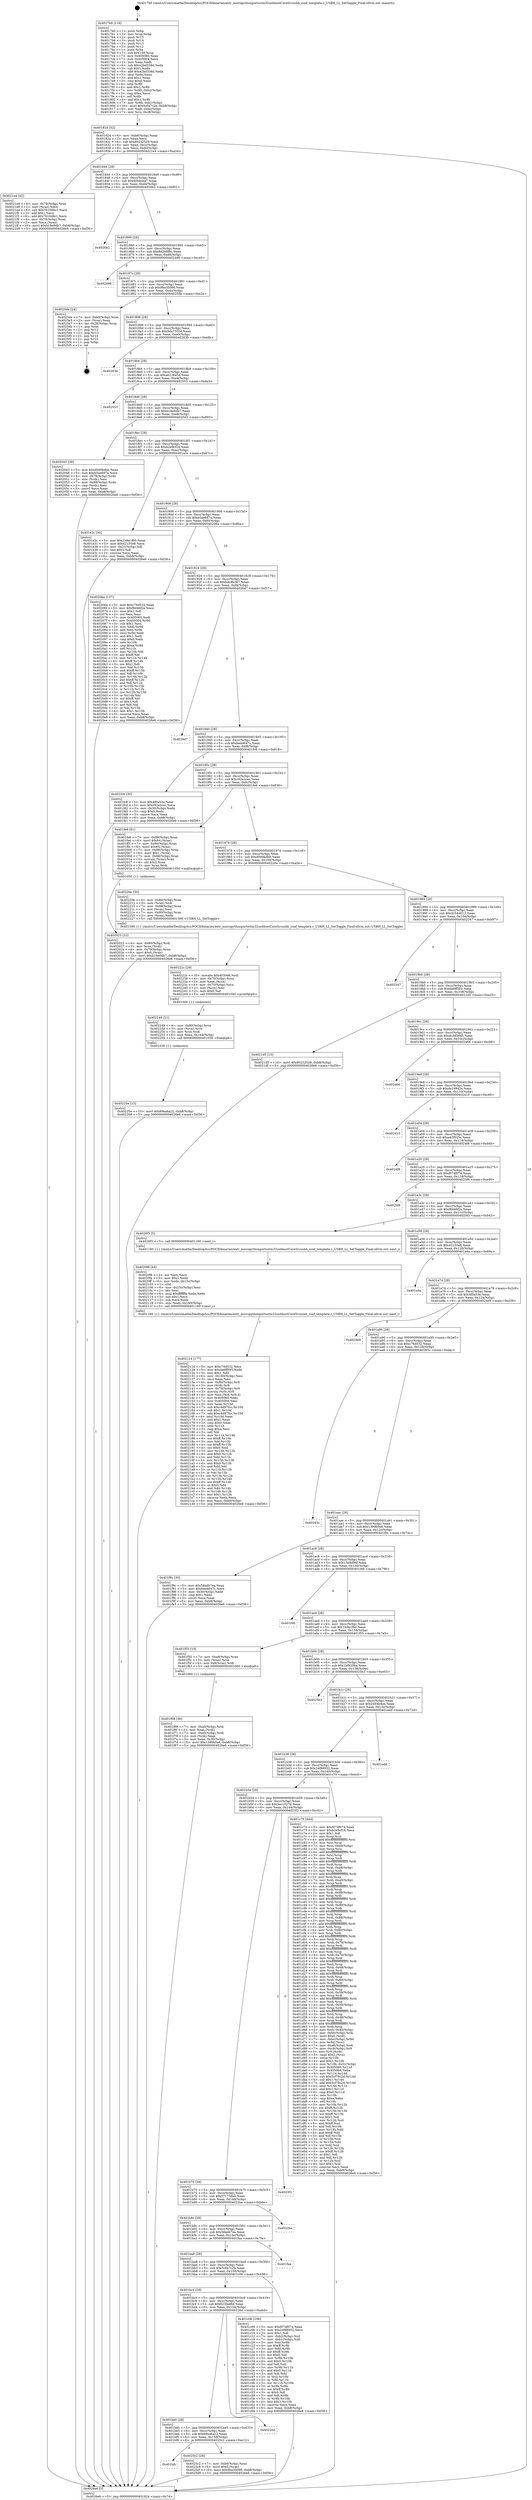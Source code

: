 digraph "0x4017b0" {
  label = "0x4017b0 (/mnt/c/Users/mathe/Desktop/tcc/POCII/binaries/extr_micropythonportsstm32usbhostCoreSrcusbh_conf_template.c_USBH_LL_SetToggle_Final-ollvm.out::main(0))"
  labelloc = "t"
  node[shape=record]

  Entry [label="",width=0.3,height=0.3,shape=circle,fillcolor=black,style=filled]
  "0x401824" [label="{
     0x401824 [32]\l
     | [instrs]\l
     &nbsp;&nbsp;0x401824 \<+6\>: mov -0xb8(%rbp),%eax\l
     &nbsp;&nbsp;0x40182a \<+2\>: mov %eax,%ecx\l
     &nbsp;&nbsp;0x40182c \<+6\>: sub $0x80232529,%ecx\l
     &nbsp;&nbsp;0x401832 \<+6\>: mov %eax,-0xcc(%rbp)\l
     &nbsp;&nbsp;0x401838 \<+6\>: mov %ecx,-0xd0(%rbp)\l
     &nbsp;&nbsp;0x40183e \<+6\>: je 00000000004021e4 \<main+0xa34\>\l
  }"]
  "0x4021e4" [label="{
     0x4021e4 [42]\l
     | [instrs]\l
     &nbsp;&nbsp;0x4021e4 \<+4\>: mov -0x78(%rbp),%rax\l
     &nbsp;&nbsp;0x4021e8 \<+2\>: mov (%rax),%ecx\l
     &nbsp;&nbsp;0x4021ea \<+6\>: sub $0x7610d6c1,%ecx\l
     &nbsp;&nbsp;0x4021f0 \<+3\>: add $0x1,%ecx\l
     &nbsp;&nbsp;0x4021f3 \<+6\>: add $0x7610d6c1,%ecx\l
     &nbsp;&nbsp;0x4021f9 \<+4\>: mov -0x78(%rbp),%rax\l
     &nbsp;&nbsp;0x4021fd \<+2\>: mov %ecx,(%rax)\l
     &nbsp;&nbsp;0x4021ff \<+10\>: movl $0xb16e0db7,-0xb8(%rbp)\l
     &nbsp;&nbsp;0x402209 \<+5\>: jmp 00000000004026e6 \<main+0xf36\>\l
  }"]
  "0x401844" [label="{
     0x401844 [28]\l
     | [instrs]\l
     &nbsp;&nbsp;0x401844 \<+5\>: jmp 0000000000401849 \<main+0x99\>\l
     &nbsp;&nbsp;0x401849 \<+6\>: mov -0xcc(%rbp),%eax\l
     &nbsp;&nbsp;0x40184f \<+5\>: sub $0x80b8cba7,%eax\l
     &nbsp;&nbsp;0x401854 \<+6\>: mov %eax,-0xd4(%rbp)\l
     &nbsp;&nbsp;0x40185a \<+6\>: je 00000000004026b2 \<main+0xf02\>\l
  }"]
  Exit [label="",width=0.3,height=0.3,shape=circle,fillcolor=black,style=filled,peripheries=2]
  "0x4026b2" [label="{
     0x4026b2\l
  }", style=dashed]
  "0x401860" [label="{
     0x401860 [28]\l
     | [instrs]\l
     &nbsp;&nbsp;0x401860 \<+5\>: jmp 0000000000401865 \<main+0xb5\>\l
     &nbsp;&nbsp;0x401865 \<+6\>: mov -0xcc(%rbp),%eax\l
     &nbsp;&nbsp;0x40186b \<+5\>: sub $0x8d3b9f8c,%eax\l
     &nbsp;&nbsp;0x401870 \<+6\>: mov %eax,-0xd8(%rbp)\l
     &nbsp;&nbsp;0x401876 \<+6\>: je 0000000000402490 \<main+0xce0\>\l
  }"]
  "0x401bfc" [label="{
     0x401bfc\l
  }", style=dashed]
  "0x402490" [label="{
     0x402490\l
  }", style=dashed]
  "0x40187c" [label="{
     0x40187c [28]\l
     | [instrs]\l
     &nbsp;&nbsp;0x40187c \<+5\>: jmp 0000000000401881 \<main+0xd1\>\l
     &nbsp;&nbsp;0x401881 \<+6\>: mov -0xcc(%rbp),%eax\l
     &nbsp;&nbsp;0x401887 \<+5\>: sub $0x9ba35096,%eax\l
     &nbsp;&nbsp;0x40188c \<+6\>: mov %eax,-0xdc(%rbp)\l
     &nbsp;&nbsp;0x401892 \<+6\>: je 00000000004025de \<main+0xe2e\>\l
  }"]
  "0x4025c2" [label="{
     0x4025c2 [28]\l
     | [instrs]\l
     &nbsp;&nbsp;0x4025c2 \<+7\>: mov -0xb0(%rbp),%rax\l
     &nbsp;&nbsp;0x4025c9 \<+6\>: movl $0x0,(%rax)\l
     &nbsp;&nbsp;0x4025cf \<+10\>: movl $0x9ba35096,-0xb8(%rbp)\l
     &nbsp;&nbsp;0x4025d9 \<+5\>: jmp 00000000004026e6 \<main+0xf36\>\l
  }"]
  "0x4025de" [label="{
     0x4025de [24]\l
     | [instrs]\l
     &nbsp;&nbsp;0x4025de \<+7\>: mov -0xb0(%rbp),%rax\l
     &nbsp;&nbsp;0x4025e5 \<+2\>: mov (%rax),%eax\l
     &nbsp;&nbsp;0x4025e7 \<+4\>: lea -0x28(%rbp),%rsp\l
     &nbsp;&nbsp;0x4025eb \<+1\>: pop %rbx\l
     &nbsp;&nbsp;0x4025ec \<+2\>: pop %r12\l
     &nbsp;&nbsp;0x4025ee \<+2\>: pop %r13\l
     &nbsp;&nbsp;0x4025f0 \<+2\>: pop %r14\l
     &nbsp;&nbsp;0x4025f2 \<+2\>: pop %r15\l
     &nbsp;&nbsp;0x4025f4 \<+1\>: pop %rbp\l
     &nbsp;&nbsp;0x4025f5 \<+1\>: ret\l
  }"]
  "0x401898" [label="{
     0x401898 [28]\l
     | [instrs]\l
     &nbsp;&nbsp;0x401898 \<+5\>: jmp 000000000040189d \<main+0xed\>\l
     &nbsp;&nbsp;0x40189d \<+6\>: mov -0xcc(%rbp),%eax\l
     &nbsp;&nbsp;0x4018a3 \<+5\>: sub $0x9da73554,%eax\l
     &nbsp;&nbsp;0x4018a8 \<+6\>: mov %eax,-0xe0(%rbp)\l
     &nbsp;&nbsp;0x4018ae \<+6\>: je 000000000040263b \<main+0xe8b\>\l
  }"]
  "0x401be0" [label="{
     0x401be0 [28]\l
     | [instrs]\l
     &nbsp;&nbsp;0x401be0 \<+5\>: jmp 0000000000401be5 \<main+0x435\>\l
     &nbsp;&nbsp;0x401be5 \<+6\>: mov -0xcc(%rbp),%eax\l
     &nbsp;&nbsp;0x401beb \<+5\>: sub $0x69ea6a22,%eax\l
     &nbsp;&nbsp;0x401bf0 \<+6\>: mov %eax,-0x158(%rbp)\l
     &nbsp;&nbsp;0x401bf6 \<+6\>: je 00000000004025c2 \<main+0xe12\>\l
  }"]
  "0x40263b" [label="{
     0x40263b\l
  }", style=dashed]
  "0x4018b4" [label="{
     0x4018b4 [28]\l
     | [instrs]\l
     &nbsp;&nbsp;0x4018b4 \<+5\>: jmp 00000000004018b9 \<main+0x109\>\l
     &nbsp;&nbsp;0x4018b9 \<+6\>: mov -0xcc(%rbp),%eax\l
     &nbsp;&nbsp;0x4018bf \<+5\>: sub $0xa6126e54,%eax\l
     &nbsp;&nbsp;0x4018c4 \<+6\>: mov %eax,-0xe4(%rbp)\l
     &nbsp;&nbsp;0x4018ca \<+6\>: je 0000000000402553 \<main+0xda3\>\l
  }"]
  "0x40226d" [label="{
     0x40226d\l
  }", style=dashed]
  "0x402553" [label="{
     0x402553\l
  }", style=dashed]
  "0x4018d0" [label="{
     0x4018d0 [28]\l
     | [instrs]\l
     &nbsp;&nbsp;0x4018d0 \<+5\>: jmp 00000000004018d5 \<main+0x125\>\l
     &nbsp;&nbsp;0x4018d5 \<+6\>: mov -0xcc(%rbp),%eax\l
     &nbsp;&nbsp;0x4018db \<+5\>: sub $0xb16e0db7,%eax\l
     &nbsp;&nbsp;0x4018e0 \<+6\>: mov %eax,-0xe8(%rbp)\l
     &nbsp;&nbsp;0x4018e6 \<+6\>: je 0000000000402043 \<main+0x893\>\l
  }"]
  "0x40225e" [label="{
     0x40225e [15]\l
     | [instrs]\l
     &nbsp;&nbsp;0x40225e \<+10\>: movl $0x69ea6a22,-0xb8(%rbp)\l
     &nbsp;&nbsp;0x402268 \<+5\>: jmp 00000000004026e6 \<main+0xf36\>\l
  }"]
  "0x402043" [label="{
     0x402043 [39]\l
     | [instrs]\l
     &nbsp;&nbsp;0x402043 \<+5\>: mov $0xd0d0bdbb,%eax\l
     &nbsp;&nbsp;0x402048 \<+5\>: mov $0xb5ae697a,%ecx\l
     &nbsp;&nbsp;0x40204d \<+4\>: mov -0x78(%rbp),%rdx\l
     &nbsp;&nbsp;0x402051 \<+2\>: mov (%rdx),%esi\l
     &nbsp;&nbsp;0x402053 \<+7\>: mov -0x88(%rbp),%rdx\l
     &nbsp;&nbsp;0x40205a \<+2\>: cmp (%rdx),%esi\l
     &nbsp;&nbsp;0x40205c \<+3\>: cmovl %ecx,%eax\l
     &nbsp;&nbsp;0x40205f \<+6\>: mov %eax,-0xb8(%rbp)\l
     &nbsp;&nbsp;0x402065 \<+5\>: jmp 00000000004026e6 \<main+0xf36\>\l
  }"]
  "0x4018ec" [label="{
     0x4018ec [28]\l
     | [instrs]\l
     &nbsp;&nbsp;0x4018ec \<+5\>: jmp 00000000004018f1 \<main+0x141\>\l
     &nbsp;&nbsp;0x4018f1 \<+6\>: mov -0xcc(%rbp),%eax\l
     &nbsp;&nbsp;0x4018f7 \<+5\>: sub $0xb2e9cf18,%eax\l
     &nbsp;&nbsp;0x4018fc \<+6\>: mov %eax,-0xec(%rbp)\l
     &nbsp;&nbsp;0x401902 \<+6\>: je 0000000000401e2c \<main+0x67c\>\l
  }"]
  "0x402249" [label="{
     0x402249 [21]\l
     | [instrs]\l
     &nbsp;&nbsp;0x402249 \<+4\>: mov -0x80(%rbp),%rcx\l
     &nbsp;&nbsp;0x40224d \<+3\>: mov (%rcx),%rcx\l
     &nbsp;&nbsp;0x402250 \<+3\>: mov %rcx,%rdi\l
     &nbsp;&nbsp;0x402253 \<+6\>: mov %eax,-0x164(%rbp)\l
     &nbsp;&nbsp;0x402259 \<+5\>: call 0000000000401030 \<free@plt\>\l
     | [calls]\l
     &nbsp;&nbsp;0x401030 \{1\} (unknown)\l
  }"]
  "0x401e2c" [label="{
     0x401e2c [30]\l
     | [instrs]\l
     &nbsp;&nbsp;0x401e2c \<+5\>: mov $0x1b9a1f60,%eax\l
     &nbsp;&nbsp;0x401e31 \<+5\>: mov $0x42155e8,%ecx\l
     &nbsp;&nbsp;0x401e36 \<+3\>: mov -0x31(%rbp),%dl\l
     &nbsp;&nbsp;0x401e39 \<+3\>: test $0x1,%dl\l
     &nbsp;&nbsp;0x401e3c \<+3\>: cmovne %ecx,%eax\l
     &nbsp;&nbsp;0x401e3f \<+6\>: mov %eax,-0xb8(%rbp)\l
     &nbsp;&nbsp;0x401e45 \<+5\>: jmp 00000000004026e6 \<main+0xf36\>\l
  }"]
  "0x401908" [label="{
     0x401908 [28]\l
     | [instrs]\l
     &nbsp;&nbsp;0x401908 \<+5\>: jmp 000000000040190d \<main+0x15d\>\l
     &nbsp;&nbsp;0x40190d \<+6\>: mov -0xcc(%rbp),%eax\l
     &nbsp;&nbsp;0x401913 \<+5\>: sub $0xb5ae697a,%eax\l
     &nbsp;&nbsp;0x401918 \<+6\>: mov %eax,-0xf0(%rbp)\l
     &nbsp;&nbsp;0x40191e \<+6\>: je 000000000040206a \<main+0x8ba\>\l
  }"]
  "0x40222c" [label="{
     0x40222c [29]\l
     | [instrs]\l
     &nbsp;&nbsp;0x40222c \<+10\>: movabs $0x4030d6,%rdi\l
     &nbsp;&nbsp;0x402236 \<+4\>: mov -0x70(%rbp),%rcx\l
     &nbsp;&nbsp;0x40223a \<+2\>: mov %eax,(%rcx)\l
     &nbsp;&nbsp;0x40223c \<+4\>: mov -0x70(%rbp),%rcx\l
     &nbsp;&nbsp;0x402240 \<+2\>: mov (%rcx),%esi\l
     &nbsp;&nbsp;0x402242 \<+2\>: mov $0x0,%al\l
     &nbsp;&nbsp;0x402244 \<+5\>: call 0000000000401040 \<printf@plt\>\l
     | [calls]\l
     &nbsp;&nbsp;0x401040 \{1\} (unknown)\l
  }"]
  "0x40206a" [label="{
     0x40206a [137]\l
     | [instrs]\l
     &nbsp;&nbsp;0x40206a \<+5\>: mov $0xc76d532,%eax\l
     &nbsp;&nbsp;0x40206f \<+5\>: mov $0xf8d46f2a,%ecx\l
     &nbsp;&nbsp;0x402074 \<+2\>: mov $0x1,%dl\l
     &nbsp;&nbsp;0x402076 \<+2\>: xor %esi,%esi\l
     &nbsp;&nbsp;0x402078 \<+7\>: mov 0x405060,%edi\l
     &nbsp;&nbsp;0x40207f \<+8\>: mov 0x405064,%r8d\l
     &nbsp;&nbsp;0x402087 \<+3\>: sub $0x1,%esi\l
     &nbsp;&nbsp;0x40208a \<+3\>: mov %edi,%r9d\l
     &nbsp;&nbsp;0x40208d \<+3\>: add %esi,%r9d\l
     &nbsp;&nbsp;0x402090 \<+4\>: imul %r9d,%edi\l
     &nbsp;&nbsp;0x402094 \<+3\>: and $0x1,%edi\l
     &nbsp;&nbsp;0x402097 \<+3\>: cmp $0x0,%edi\l
     &nbsp;&nbsp;0x40209a \<+4\>: sete %r10b\l
     &nbsp;&nbsp;0x40209e \<+4\>: cmp $0xa,%r8d\l
     &nbsp;&nbsp;0x4020a2 \<+4\>: setl %r11b\l
     &nbsp;&nbsp;0x4020a6 \<+3\>: mov %r10b,%bl\l
     &nbsp;&nbsp;0x4020a9 \<+3\>: xor $0xff,%bl\l
     &nbsp;&nbsp;0x4020ac \<+3\>: mov %r11b,%r14b\l
     &nbsp;&nbsp;0x4020af \<+4\>: xor $0xff,%r14b\l
     &nbsp;&nbsp;0x4020b3 \<+3\>: xor $0x1,%dl\l
     &nbsp;&nbsp;0x4020b6 \<+3\>: mov %bl,%r15b\l
     &nbsp;&nbsp;0x4020b9 \<+4\>: and $0xff,%r15b\l
     &nbsp;&nbsp;0x4020bd \<+3\>: and %dl,%r10b\l
     &nbsp;&nbsp;0x4020c0 \<+3\>: mov %r14b,%r12b\l
     &nbsp;&nbsp;0x4020c3 \<+4\>: and $0xff,%r12b\l
     &nbsp;&nbsp;0x4020c7 \<+3\>: and %dl,%r11b\l
     &nbsp;&nbsp;0x4020ca \<+3\>: or %r10b,%r15b\l
     &nbsp;&nbsp;0x4020cd \<+3\>: or %r11b,%r12b\l
     &nbsp;&nbsp;0x4020d0 \<+3\>: xor %r12b,%r15b\l
     &nbsp;&nbsp;0x4020d3 \<+3\>: or %r14b,%bl\l
     &nbsp;&nbsp;0x4020d6 \<+3\>: xor $0xff,%bl\l
     &nbsp;&nbsp;0x4020d9 \<+3\>: or $0x1,%dl\l
     &nbsp;&nbsp;0x4020dc \<+2\>: and %dl,%bl\l
     &nbsp;&nbsp;0x4020de \<+3\>: or %bl,%r15b\l
     &nbsp;&nbsp;0x4020e1 \<+4\>: test $0x1,%r15b\l
     &nbsp;&nbsp;0x4020e5 \<+3\>: cmovne %ecx,%eax\l
     &nbsp;&nbsp;0x4020e8 \<+6\>: mov %eax,-0xb8(%rbp)\l
     &nbsp;&nbsp;0x4020ee \<+5\>: jmp 00000000004026e6 \<main+0xf36\>\l
  }"]
  "0x401924" [label="{
     0x401924 [28]\l
     | [instrs]\l
     &nbsp;&nbsp;0x401924 \<+5\>: jmp 0000000000401929 \<main+0x179\>\l
     &nbsp;&nbsp;0x401929 \<+6\>: mov -0xcc(%rbp),%eax\l
     &nbsp;&nbsp;0x40192f \<+5\>: sub $0xb9c8b367,%eax\l
     &nbsp;&nbsp;0x401934 \<+6\>: mov %eax,-0xf4(%rbp)\l
     &nbsp;&nbsp;0x40193a \<+6\>: je 00000000004026d7 \<main+0xf27\>\l
  }"]
  "0x402124" [label="{
     0x402124 [177]\l
     | [instrs]\l
     &nbsp;&nbsp;0x402124 \<+5\>: mov $0xc76d532,%ecx\l
     &nbsp;&nbsp;0x402129 \<+5\>: mov $0xda6ff593,%edx\l
     &nbsp;&nbsp;0x40212e \<+3\>: mov $0x1,%dil\l
     &nbsp;&nbsp;0x402131 \<+6\>: mov -0x160(%rbp),%esi\l
     &nbsp;&nbsp;0x402137 \<+3\>: imul %eax,%esi\l
     &nbsp;&nbsp;0x40213a \<+4\>: mov -0x80(%rbp),%r8\l
     &nbsp;&nbsp;0x40213e \<+3\>: mov (%r8),%r8\l
     &nbsp;&nbsp;0x402141 \<+4\>: mov -0x78(%rbp),%r9\l
     &nbsp;&nbsp;0x402145 \<+3\>: movslq (%r9),%r9\l
     &nbsp;&nbsp;0x402148 \<+4\>: mov %esi,(%r8,%r9,4)\l
     &nbsp;&nbsp;0x40214c \<+7\>: mov 0x405060,%eax\l
     &nbsp;&nbsp;0x402153 \<+7\>: mov 0x405064,%esi\l
     &nbsp;&nbsp;0x40215a \<+3\>: mov %eax,%r10d\l
     &nbsp;&nbsp;0x40215d \<+7\>: sub $0xc4d97fcc,%r10d\l
     &nbsp;&nbsp;0x402164 \<+4\>: sub $0x1,%r10d\l
     &nbsp;&nbsp;0x402168 \<+7\>: add $0xc4d97fcc,%r10d\l
     &nbsp;&nbsp;0x40216f \<+4\>: imul %r10d,%eax\l
     &nbsp;&nbsp;0x402173 \<+3\>: and $0x1,%eax\l
     &nbsp;&nbsp;0x402176 \<+3\>: cmp $0x0,%eax\l
     &nbsp;&nbsp;0x402179 \<+4\>: sete %r11b\l
     &nbsp;&nbsp;0x40217d \<+3\>: cmp $0xa,%esi\l
     &nbsp;&nbsp;0x402180 \<+3\>: setl %bl\l
     &nbsp;&nbsp;0x402183 \<+3\>: mov %r11b,%r14b\l
     &nbsp;&nbsp;0x402186 \<+4\>: xor $0xff,%r14b\l
     &nbsp;&nbsp;0x40218a \<+3\>: mov %bl,%r15b\l
     &nbsp;&nbsp;0x40218d \<+4\>: xor $0xff,%r15b\l
     &nbsp;&nbsp;0x402191 \<+4\>: xor $0x0,%dil\l
     &nbsp;&nbsp;0x402195 \<+3\>: mov %r14b,%r12b\l
     &nbsp;&nbsp;0x402198 \<+4\>: and $0x0,%r12b\l
     &nbsp;&nbsp;0x40219c \<+3\>: and %dil,%r11b\l
     &nbsp;&nbsp;0x40219f \<+3\>: mov %r15b,%r13b\l
     &nbsp;&nbsp;0x4021a2 \<+4\>: and $0x0,%r13b\l
     &nbsp;&nbsp;0x4021a6 \<+3\>: and %dil,%bl\l
     &nbsp;&nbsp;0x4021a9 \<+3\>: or %r11b,%r12b\l
     &nbsp;&nbsp;0x4021ac \<+3\>: or %bl,%r13b\l
     &nbsp;&nbsp;0x4021af \<+3\>: xor %r13b,%r12b\l
     &nbsp;&nbsp;0x4021b2 \<+3\>: or %r15b,%r14b\l
     &nbsp;&nbsp;0x4021b5 \<+4\>: xor $0xff,%r14b\l
     &nbsp;&nbsp;0x4021b9 \<+4\>: or $0x0,%dil\l
     &nbsp;&nbsp;0x4021bd \<+3\>: and %dil,%r14b\l
     &nbsp;&nbsp;0x4021c0 \<+3\>: or %r14b,%r12b\l
     &nbsp;&nbsp;0x4021c3 \<+4\>: test $0x1,%r12b\l
     &nbsp;&nbsp;0x4021c7 \<+3\>: cmovne %edx,%ecx\l
     &nbsp;&nbsp;0x4021ca \<+6\>: mov %ecx,-0xb8(%rbp)\l
     &nbsp;&nbsp;0x4021d0 \<+5\>: jmp 00000000004026e6 \<main+0xf36\>\l
  }"]
  "0x4026d7" [label="{
     0x4026d7\l
  }", style=dashed]
  "0x401940" [label="{
     0x401940 [28]\l
     | [instrs]\l
     &nbsp;&nbsp;0x401940 \<+5\>: jmp 0000000000401945 \<main+0x195\>\l
     &nbsp;&nbsp;0x401945 \<+6\>: mov -0xcc(%rbp),%eax\l
     &nbsp;&nbsp;0x40194b \<+5\>: sub $0xbed4647c,%eax\l
     &nbsp;&nbsp;0x401950 \<+6\>: mov %eax,-0xf8(%rbp)\l
     &nbsp;&nbsp;0x401956 \<+6\>: je 0000000000401fc8 \<main+0x818\>\l
  }"]
  "0x4020f8" [label="{
     0x4020f8 [44]\l
     | [instrs]\l
     &nbsp;&nbsp;0x4020f8 \<+2\>: xor %ecx,%ecx\l
     &nbsp;&nbsp;0x4020fa \<+5\>: mov $0x2,%edx\l
     &nbsp;&nbsp;0x4020ff \<+6\>: mov %edx,-0x15c(%rbp)\l
     &nbsp;&nbsp;0x402105 \<+1\>: cltd\l
     &nbsp;&nbsp;0x402106 \<+6\>: mov -0x15c(%rbp),%esi\l
     &nbsp;&nbsp;0x40210c \<+2\>: idiv %esi\l
     &nbsp;&nbsp;0x40210e \<+6\>: imul $0xfffffffe,%edx,%edx\l
     &nbsp;&nbsp;0x402114 \<+3\>: sub $0x1,%ecx\l
     &nbsp;&nbsp;0x402117 \<+2\>: sub %ecx,%edx\l
     &nbsp;&nbsp;0x402119 \<+6\>: mov %edx,-0x160(%rbp)\l
     &nbsp;&nbsp;0x40211f \<+5\>: call 0000000000401160 \<next_i\>\l
     | [calls]\l
     &nbsp;&nbsp;0x401160 \{1\} (/mnt/c/Users/mathe/Desktop/tcc/POCII/binaries/extr_micropythonportsstm32usbhostCoreSrcusbh_conf_template.c_USBH_LL_SetToggle_Final-ollvm.out::next_i)\l
  }"]
  "0x401fc8" [label="{
     0x401fc8 [30]\l
     | [instrs]\l
     &nbsp;&nbsp;0x401fc8 \<+5\>: mov $0x4f0a53e,%eax\l
     &nbsp;&nbsp;0x401fcd \<+5\>: mov $0xc92a2cac,%ecx\l
     &nbsp;&nbsp;0x401fd2 \<+3\>: mov -0x30(%rbp),%edx\l
     &nbsp;&nbsp;0x401fd5 \<+3\>: cmp $0x0,%edx\l
     &nbsp;&nbsp;0x401fd8 \<+3\>: cmove %ecx,%eax\l
     &nbsp;&nbsp;0x401fdb \<+6\>: mov %eax,-0xb8(%rbp)\l
     &nbsp;&nbsp;0x401fe1 \<+5\>: jmp 00000000004026e6 \<main+0xf36\>\l
  }"]
  "0x40195c" [label="{
     0x40195c [28]\l
     | [instrs]\l
     &nbsp;&nbsp;0x40195c \<+5\>: jmp 0000000000401961 \<main+0x1b1\>\l
     &nbsp;&nbsp;0x401961 \<+6\>: mov -0xcc(%rbp),%eax\l
     &nbsp;&nbsp;0x401967 \<+5\>: sub $0xc92a2cac,%eax\l
     &nbsp;&nbsp;0x40196c \<+6\>: mov %eax,-0xfc(%rbp)\l
     &nbsp;&nbsp;0x401972 \<+6\>: je 0000000000401fe6 \<main+0x836\>\l
  }"]
  "0x402023" [label="{
     0x402023 [32]\l
     | [instrs]\l
     &nbsp;&nbsp;0x402023 \<+4\>: mov -0x80(%rbp),%rdi\l
     &nbsp;&nbsp;0x402027 \<+3\>: mov %rax,(%rdi)\l
     &nbsp;&nbsp;0x40202a \<+4\>: mov -0x78(%rbp),%rax\l
     &nbsp;&nbsp;0x40202e \<+6\>: movl $0x0,(%rax)\l
     &nbsp;&nbsp;0x402034 \<+10\>: movl $0xb16e0db7,-0xb8(%rbp)\l
     &nbsp;&nbsp;0x40203e \<+5\>: jmp 00000000004026e6 \<main+0xf36\>\l
  }"]
  "0x401fe6" [label="{
     0x401fe6 [61]\l
     | [instrs]\l
     &nbsp;&nbsp;0x401fe6 \<+7\>: mov -0x98(%rbp),%rax\l
     &nbsp;&nbsp;0x401fed \<+6\>: movl $0x64,(%rax)\l
     &nbsp;&nbsp;0x401ff3 \<+7\>: mov -0x90(%rbp),%rax\l
     &nbsp;&nbsp;0x401ffa \<+6\>: movl $0x64,(%rax)\l
     &nbsp;&nbsp;0x402000 \<+7\>: mov -0x88(%rbp),%rax\l
     &nbsp;&nbsp;0x402007 \<+6\>: movl $0x1,(%rax)\l
     &nbsp;&nbsp;0x40200d \<+7\>: mov -0x88(%rbp),%rax\l
     &nbsp;&nbsp;0x402014 \<+3\>: movslq (%rax),%rax\l
     &nbsp;&nbsp;0x402017 \<+4\>: shl $0x2,%rax\l
     &nbsp;&nbsp;0x40201b \<+3\>: mov %rax,%rdi\l
     &nbsp;&nbsp;0x40201e \<+5\>: call 0000000000401050 \<malloc@plt\>\l
     | [calls]\l
     &nbsp;&nbsp;0x401050 \{1\} (unknown)\l
  }"]
  "0x401978" [label="{
     0x401978 [28]\l
     | [instrs]\l
     &nbsp;&nbsp;0x401978 \<+5\>: jmp 000000000040197d \<main+0x1cd\>\l
     &nbsp;&nbsp;0x40197d \<+6\>: mov -0xcc(%rbp),%eax\l
     &nbsp;&nbsp;0x401983 \<+5\>: sub $0xd0d0bdbb,%eax\l
     &nbsp;&nbsp;0x401988 \<+6\>: mov %eax,-0x100(%rbp)\l
     &nbsp;&nbsp;0x40198e \<+6\>: je 000000000040220e \<main+0xa5e\>\l
  }"]
  "0x401f68" [label="{
     0x401f68 [36]\l
     | [instrs]\l
     &nbsp;&nbsp;0x401f68 \<+7\>: mov -0xa0(%rbp),%rdi\l
     &nbsp;&nbsp;0x401f6f \<+2\>: mov %eax,(%rdi)\l
     &nbsp;&nbsp;0x401f71 \<+7\>: mov -0xa0(%rbp),%rdi\l
     &nbsp;&nbsp;0x401f78 \<+2\>: mov (%rdi),%eax\l
     &nbsp;&nbsp;0x401f7a \<+3\>: mov %eax,-0x30(%rbp)\l
     &nbsp;&nbsp;0x401f7d \<+10\>: movl $0x1399b5e6,-0xb8(%rbp)\l
     &nbsp;&nbsp;0x401f87 \<+5\>: jmp 00000000004026e6 \<main+0xf36\>\l
  }"]
  "0x40220e" [label="{
     0x40220e [30]\l
     | [instrs]\l
     &nbsp;&nbsp;0x40220e \<+4\>: mov -0x80(%rbp),%rax\l
     &nbsp;&nbsp;0x402212 \<+3\>: mov (%rax),%rdi\l
     &nbsp;&nbsp;0x402215 \<+7\>: mov -0x98(%rbp),%rax\l
     &nbsp;&nbsp;0x40221c \<+2\>: mov (%rax),%esi\l
     &nbsp;&nbsp;0x40221e \<+7\>: mov -0x90(%rbp),%rax\l
     &nbsp;&nbsp;0x402225 \<+2\>: mov (%rax),%edx\l
     &nbsp;&nbsp;0x402227 \<+5\>: call 0000000000401590 \<USBH_LL_SetToggle\>\l
     | [calls]\l
     &nbsp;&nbsp;0x401590 \{1\} (/mnt/c/Users/mathe/Desktop/tcc/POCII/binaries/extr_micropythonportsstm32usbhostCoreSrcusbh_conf_template.c_USBH_LL_SetToggle_Final-ollvm.out::USBH_LL_SetToggle)\l
  }"]
  "0x401994" [label="{
     0x401994 [28]\l
     | [instrs]\l
     &nbsp;&nbsp;0x401994 \<+5\>: jmp 0000000000401999 \<main+0x1e9\>\l
     &nbsp;&nbsp;0x401999 \<+6\>: mov -0xcc(%rbp),%eax\l
     &nbsp;&nbsp;0x40199f \<+5\>: sub $0xd2544013,%eax\l
     &nbsp;&nbsp;0x4019a4 \<+6\>: mov %eax,-0x104(%rbp)\l
     &nbsp;&nbsp;0x4019aa \<+6\>: je 0000000000402347 \<main+0xb97\>\l
  }"]
  "0x4017b0" [label="{
     0x4017b0 [116]\l
     | [instrs]\l
     &nbsp;&nbsp;0x4017b0 \<+1\>: push %rbp\l
     &nbsp;&nbsp;0x4017b1 \<+3\>: mov %rsp,%rbp\l
     &nbsp;&nbsp;0x4017b4 \<+2\>: push %r15\l
     &nbsp;&nbsp;0x4017b6 \<+2\>: push %r14\l
     &nbsp;&nbsp;0x4017b8 \<+2\>: push %r13\l
     &nbsp;&nbsp;0x4017ba \<+2\>: push %r12\l
     &nbsp;&nbsp;0x4017bc \<+1\>: push %rbx\l
     &nbsp;&nbsp;0x4017bd \<+7\>: sub $0x158,%rsp\l
     &nbsp;&nbsp;0x4017c4 \<+7\>: mov 0x405060,%eax\l
     &nbsp;&nbsp;0x4017cb \<+7\>: mov 0x405064,%ecx\l
     &nbsp;&nbsp;0x4017d2 \<+2\>: mov %eax,%edx\l
     &nbsp;&nbsp;0x4017d4 \<+6\>: sub $0xe2bd338d,%edx\l
     &nbsp;&nbsp;0x4017da \<+3\>: sub $0x1,%edx\l
     &nbsp;&nbsp;0x4017dd \<+6\>: add $0xe2bd338d,%edx\l
     &nbsp;&nbsp;0x4017e3 \<+3\>: imul %edx,%eax\l
     &nbsp;&nbsp;0x4017e6 \<+3\>: and $0x1,%eax\l
     &nbsp;&nbsp;0x4017e9 \<+3\>: cmp $0x0,%eax\l
     &nbsp;&nbsp;0x4017ec \<+4\>: sete %r8b\l
     &nbsp;&nbsp;0x4017f0 \<+4\>: and $0x1,%r8b\l
     &nbsp;&nbsp;0x4017f4 \<+7\>: mov %r8b,-0xb2(%rbp)\l
     &nbsp;&nbsp;0x4017fb \<+3\>: cmp $0xa,%ecx\l
     &nbsp;&nbsp;0x4017fe \<+4\>: setl %r8b\l
     &nbsp;&nbsp;0x401802 \<+4\>: and $0x1,%r8b\l
     &nbsp;&nbsp;0x401806 \<+7\>: mov %r8b,-0xb1(%rbp)\l
     &nbsp;&nbsp;0x40180d \<+10\>: movl $0x5c0a7c2b,-0xb8(%rbp)\l
     &nbsp;&nbsp;0x401817 \<+6\>: mov %edi,-0xbc(%rbp)\l
     &nbsp;&nbsp;0x40181d \<+7\>: mov %rsi,-0xc8(%rbp)\l
  }"]
  "0x402347" [label="{
     0x402347\l
  }", style=dashed]
  "0x4019b0" [label="{
     0x4019b0 [28]\l
     | [instrs]\l
     &nbsp;&nbsp;0x4019b0 \<+5\>: jmp 00000000004019b5 \<main+0x205\>\l
     &nbsp;&nbsp;0x4019b5 \<+6\>: mov -0xcc(%rbp),%eax\l
     &nbsp;&nbsp;0x4019bb \<+5\>: sub $0xda6ff593,%eax\l
     &nbsp;&nbsp;0x4019c0 \<+6\>: mov %eax,-0x108(%rbp)\l
     &nbsp;&nbsp;0x4019c6 \<+6\>: je 00000000004021d5 \<main+0xa25\>\l
  }"]
  "0x4026e6" [label="{
     0x4026e6 [5]\l
     | [instrs]\l
     &nbsp;&nbsp;0x4026e6 \<+5\>: jmp 0000000000401824 \<main+0x74\>\l
  }"]
  "0x4021d5" [label="{
     0x4021d5 [15]\l
     | [instrs]\l
     &nbsp;&nbsp;0x4021d5 \<+10\>: movl $0x80232529,-0xb8(%rbp)\l
     &nbsp;&nbsp;0x4021df \<+5\>: jmp 00000000004026e6 \<main+0xf36\>\l
  }"]
  "0x4019cc" [label="{
     0x4019cc [28]\l
     | [instrs]\l
     &nbsp;&nbsp;0x4019cc \<+5\>: jmp 00000000004019d1 \<main+0x221\>\l
     &nbsp;&nbsp;0x4019d1 \<+6\>: mov -0xcc(%rbp),%eax\l
     &nbsp;&nbsp;0x4019d7 \<+5\>: sub $0xdc3856d5,%eax\l
     &nbsp;&nbsp;0x4019dc \<+6\>: mov %eax,-0x10c(%rbp)\l
     &nbsp;&nbsp;0x4019e2 \<+6\>: je 0000000000402466 \<main+0xcb6\>\l
  }"]
  "0x401bc4" [label="{
     0x401bc4 [28]\l
     | [instrs]\l
     &nbsp;&nbsp;0x401bc4 \<+5\>: jmp 0000000000401bc9 \<main+0x419\>\l
     &nbsp;&nbsp;0x401bc9 \<+6\>: mov -0xcc(%rbp),%eax\l
     &nbsp;&nbsp;0x401bcf \<+5\>: sub $0x623fad6d,%eax\l
     &nbsp;&nbsp;0x401bd4 \<+6\>: mov %eax,-0x154(%rbp)\l
     &nbsp;&nbsp;0x401bda \<+6\>: je 000000000040226d \<main+0xabd\>\l
  }"]
  "0x402466" [label="{
     0x402466\l
  }", style=dashed]
  "0x4019e8" [label="{
     0x4019e8 [28]\l
     | [instrs]\l
     &nbsp;&nbsp;0x4019e8 \<+5\>: jmp 00000000004019ed \<main+0x23d\>\l
     &nbsp;&nbsp;0x4019ed \<+6\>: mov -0xcc(%rbp),%eax\l
     &nbsp;&nbsp;0x4019f3 \<+5\>: sub $0xde199d2e,%eax\l
     &nbsp;&nbsp;0x4019f8 \<+6\>: mov %eax,-0x110(%rbp)\l
     &nbsp;&nbsp;0x4019fe \<+6\>: je 0000000000402410 \<main+0xc60\>\l
  }"]
  "0x401c06" [label="{
     0x401c06 [106]\l
     | [instrs]\l
     &nbsp;&nbsp;0x401c06 \<+5\>: mov $0xf07df074,%eax\l
     &nbsp;&nbsp;0x401c0b \<+5\>: mov $0x24f88932,%ecx\l
     &nbsp;&nbsp;0x401c10 \<+2\>: mov $0x1,%dl\l
     &nbsp;&nbsp;0x401c12 \<+7\>: mov -0xb2(%rbp),%sil\l
     &nbsp;&nbsp;0x401c19 \<+7\>: mov -0xb1(%rbp),%dil\l
     &nbsp;&nbsp;0x401c20 \<+3\>: mov %sil,%r8b\l
     &nbsp;&nbsp;0x401c23 \<+4\>: xor $0xff,%r8b\l
     &nbsp;&nbsp;0x401c27 \<+3\>: mov %dil,%r9b\l
     &nbsp;&nbsp;0x401c2a \<+4\>: xor $0xff,%r9b\l
     &nbsp;&nbsp;0x401c2e \<+3\>: xor $0x0,%dl\l
     &nbsp;&nbsp;0x401c31 \<+3\>: mov %r8b,%r10b\l
     &nbsp;&nbsp;0x401c34 \<+4\>: and $0x0,%r10b\l
     &nbsp;&nbsp;0x401c38 \<+3\>: and %dl,%sil\l
     &nbsp;&nbsp;0x401c3b \<+3\>: mov %r9b,%r11b\l
     &nbsp;&nbsp;0x401c3e \<+4\>: and $0x0,%r11b\l
     &nbsp;&nbsp;0x401c42 \<+3\>: and %dl,%dil\l
     &nbsp;&nbsp;0x401c45 \<+3\>: or %sil,%r10b\l
     &nbsp;&nbsp;0x401c48 \<+3\>: or %dil,%r11b\l
     &nbsp;&nbsp;0x401c4b \<+3\>: xor %r11b,%r10b\l
     &nbsp;&nbsp;0x401c4e \<+3\>: or %r9b,%r8b\l
     &nbsp;&nbsp;0x401c51 \<+4\>: xor $0xff,%r8b\l
     &nbsp;&nbsp;0x401c55 \<+3\>: or $0x0,%dl\l
     &nbsp;&nbsp;0x401c58 \<+3\>: and %dl,%r8b\l
     &nbsp;&nbsp;0x401c5b \<+3\>: or %r8b,%r10b\l
     &nbsp;&nbsp;0x401c5e \<+4\>: test $0x1,%r10b\l
     &nbsp;&nbsp;0x401c62 \<+3\>: cmovne %ecx,%eax\l
     &nbsp;&nbsp;0x401c65 \<+6\>: mov %eax,-0xb8(%rbp)\l
     &nbsp;&nbsp;0x401c6b \<+5\>: jmp 00000000004026e6 \<main+0xf36\>\l
  }"]
  "0x402410" [label="{
     0x402410\l
  }", style=dashed]
  "0x401a04" [label="{
     0x401a04 [28]\l
     | [instrs]\l
     &nbsp;&nbsp;0x401a04 \<+5\>: jmp 0000000000401a09 \<main+0x259\>\l
     &nbsp;&nbsp;0x401a09 \<+6\>: mov -0xcc(%rbp),%eax\l
     &nbsp;&nbsp;0x401a0f \<+5\>: sub $0xe43f025c,%eax\l
     &nbsp;&nbsp;0x401a14 \<+6\>: mov %eax,-0x114(%rbp)\l
     &nbsp;&nbsp;0x401a1a \<+6\>: je 00000000004024f8 \<main+0xd48\>\l
  }"]
  "0x401ba8" [label="{
     0x401ba8 [28]\l
     | [instrs]\l
     &nbsp;&nbsp;0x401ba8 \<+5\>: jmp 0000000000401bad \<main+0x3fd\>\l
     &nbsp;&nbsp;0x401bad \<+6\>: mov -0xcc(%rbp),%eax\l
     &nbsp;&nbsp;0x401bb3 \<+5\>: sub $0x5c0a7c2b,%eax\l
     &nbsp;&nbsp;0x401bb8 \<+6\>: mov %eax,-0x150(%rbp)\l
     &nbsp;&nbsp;0x401bbe \<+6\>: je 0000000000401c06 \<main+0x456\>\l
  }"]
  "0x4024f8" [label="{
     0x4024f8\l
  }", style=dashed]
  "0x401a20" [label="{
     0x401a20 [28]\l
     | [instrs]\l
     &nbsp;&nbsp;0x401a20 \<+5\>: jmp 0000000000401a25 \<main+0x275\>\l
     &nbsp;&nbsp;0x401a25 \<+6\>: mov -0xcc(%rbp),%eax\l
     &nbsp;&nbsp;0x401a2b \<+5\>: sub $0xf07df074,%eax\l
     &nbsp;&nbsp;0x401a30 \<+6\>: mov %eax,-0x118(%rbp)\l
     &nbsp;&nbsp;0x401a36 \<+6\>: je 00000000004025f6 \<main+0xe46\>\l
  }"]
  "0x401faa" [label="{
     0x401faa\l
  }", style=dashed]
  "0x4025f6" [label="{
     0x4025f6\l
  }", style=dashed]
  "0x401a3c" [label="{
     0x401a3c [28]\l
     | [instrs]\l
     &nbsp;&nbsp;0x401a3c \<+5\>: jmp 0000000000401a41 \<main+0x291\>\l
     &nbsp;&nbsp;0x401a41 \<+6\>: mov -0xcc(%rbp),%eax\l
     &nbsp;&nbsp;0x401a47 \<+5\>: sub $0xf8d46f2a,%eax\l
     &nbsp;&nbsp;0x401a4c \<+6\>: mov %eax,-0x11c(%rbp)\l
     &nbsp;&nbsp;0x401a52 \<+6\>: je 00000000004020f3 \<main+0x943\>\l
  }"]
  "0x401b8c" [label="{
     0x401b8c [28]\l
     | [instrs]\l
     &nbsp;&nbsp;0x401b8c \<+5\>: jmp 0000000000401b91 \<main+0x3e1\>\l
     &nbsp;&nbsp;0x401b91 \<+6\>: mov -0xcc(%rbp),%eax\l
     &nbsp;&nbsp;0x401b97 \<+5\>: sub $0x58adb7ea,%eax\l
     &nbsp;&nbsp;0x401b9c \<+6\>: mov %eax,-0x14c(%rbp)\l
     &nbsp;&nbsp;0x401ba2 \<+6\>: je 0000000000401faa \<main+0x7fa\>\l
  }"]
  "0x4020f3" [label="{
     0x4020f3 [5]\l
     | [instrs]\l
     &nbsp;&nbsp;0x4020f3 \<+5\>: call 0000000000401160 \<next_i\>\l
     | [calls]\l
     &nbsp;&nbsp;0x401160 \{1\} (/mnt/c/Users/mathe/Desktop/tcc/POCII/binaries/extr_micropythonportsstm32usbhostCoreSrcusbh_conf_template.c_USBH_LL_SetToggle_Final-ollvm.out::next_i)\l
  }"]
  "0x401a58" [label="{
     0x401a58 [28]\l
     | [instrs]\l
     &nbsp;&nbsp;0x401a58 \<+5\>: jmp 0000000000401a5d \<main+0x2ad\>\l
     &nbsp;&nbsp;0x401a5d \<+6\>: mov -0xcc(%rbp),%eax\l
     &nbsp;&nbsp;0x401a63 \<+5\>: sub $0x42155e8,%eax\l
     &nbsp;&nbsp;0x401a68 \<+6\>: mov %eax,-0x120(%rbp)\l
     &nbsp;&nbsp;0x401a6e \<+6\>: je 0000000000401e4a \<main+0x69a\>\l
  }"]
  "0x4022be" [label="{
     0x4022be\l
  }", style=dashed]
  "0x401e4a" [label="{
     0x401e4a\l
  }", style=dashed]
  "0x401a74" [label="{
     0x401a74 [28]\l
     | [instrs]\l
     &nbsp;&nbsp;0x401a74 \<+5\>: jmp 0000000000401a79 \<main+0x2c9\>\l
     &nbsp;&nbsp;0x401a79 \<+6\>: mov -0xcc(%rbp),%eax\l
     &nbsp;&nbsp;0x401a7f \<+5\>: sub $0x4f0a53e,%eax\l
     &nbsp;&nbsp;0x401a84 \<+6\>: mov %eax,-0x124(%rbp)\l
     &nbsp;&nbsp;0x401a8a \<+6\>: je 00000000004024e9 \<main+0xd39\>\l
  }"]
  "0x401b70" [label="{
     0x401b70 [28]\l
     | [instrs]\l
     &nbsp;&nbsp;0x401b70 \<+5\>: jmp 0000000000401b75 \<main+0x3c5\>\l
     &nbsp;&nbsp;0x401b75 \<+6\>: mov -0xcc(%rbp),%eax\l
     &nbsp;&nbsp;0x401b7b \<+5\>: sub $0x57173da9,%eax\l
     &nbsp;&nbsp;0x401b80 \<+6\>: mov %eax,-0x148(%rbp)\l
     &nbsp;&nbsp;0x401b86 \<+6\>: je 00000000004022be \<main+0xb0e\>\l
  }"]
  "0x4024e9" [label="{
     0x4024e9\l
  }", style=dashed]
  "0x401a90" [label="{
     0x401a90 [28]\l
     | [instrs]\l
     &nbsp;&nbsp;0x401a90 \<+5\>: jmp 0000000000401a95 \<main+0x2e5\>\l
     &nbsp;&nbsp;0x401a95 \<+6\>: mov -0xcc(%rbp),%eax\l
     &nbsp;&nbsp;0x401a9b \<+5\>: sub $0xc76d532,%eax\l
     &nbsp;&nbsp;0x401aa0 \<+6\>: mov %eax,-0x128(%rbp)\l
     &nbsp;&nbsp;0x401aa6 \<+6\>: je 000000000040265c \<main+0xeac\>\l
  }"]
  "0x4023f2" [label="{
     0x4023f2\l
  }", style=dashed]
  "0x40265c" [label="{
     0x40265c\l
  }", style=dashed]
  "0x401aac" [label="{
     0x401aac [28]\l
     | [instrs]\l
     &nbsp;&nbsp;0x401aac \<+5\>: jmp 0000000000401ab1 \<main+0x301\>\l
     &nbsp;&nbsp;0x401ab1 \<+6\>: mov -0xcc(%rbp),%eax\l
     &nbsp;&nbsp;0x401ab7 \<+5\>: sub $0x1399b5e6,%eax\l
     &nbsp;&nbsp;0x401abc \<+6\>: mov %eax,-0x12c(%rbp)\l
     &nbsp;&nbsp;0x401ac2 \<+6\>: je 0000000000401f8c \<main+0x7dc\>\l
  }"]
  "0x401b54" [label="{
     0x401b54 [28]\l
     | [instrs]\l
     &nbsp;&nbsp;0x401b54 \<+5\>: jmp 0000000000401b59 \<main+0x3a9\>\l
     &nbsp;&nbsp;0x401b59 \<+6\>: mov -0xcc(%rbp),%eax\l
     &nbsp;&nbsp;0x401b5f \<+5\>: sub $0x3ec1027d,%eax\l
     &nbsp;&nbsp;0x401b64 \<+6\>: mov %eax,-0x144(%rbp)\l
     &nbsp;&nbsp;0x401b6a \<+6\>: je 00000000004023f2 \<main+0xc42\>\l
  }"]
  "0x401f8c" [label="{
     0x401f8c [30]\l
     | [instrs]\l
     &nbsp;&nbsp;0x401f8c \<+5\>: mov $0x58adb7ea,%eax\l
     &nbsp;&nbsp;0x401f91 \<+5\>: mov $0xbed4647c,%ecx\l
     &nbsp;&nbsp;0x401f96 \<+3\>: mov -0x30(%rbp),%edx\l
     &nbsp;&nbsp;0x401f99 \<+3\>: cmp $0x1,%edx\l
     &nbsp;&nbsp;0x401f9c \<+3\>: cmovl %ecx,%eax\l
     &nbsp;&nbsp;0x401f9f \<+6\>: mov %eax,-0xb8(%rbp)\l
     &nbsp;&nbsp;0x401fa5 \<+5\>: jmp 00000000004026e6 \<main+0xf36\>\l
  }"]
  "0x401ac8" [label="{
     0x401ac8 [28]\l
     | [instrs]\l
     &nbsp;&nbsp;0x401ac8 \<+5\>: jmp 0000000000401acd \<main+0x31d\>\l
     &nbsp;&nbsp;0x401acd \<+6\>: mov -0xcc(%rbp),%eax\l
     &nbsp;&nbsp;0x401ad3 \<+5\>: sub $0x13a9d96f,%eax\l
     &nbsp;&nbsp;0x401ad8 \<+6\>: mov %eax,-0x130(%rbp)\l
     &nbsp;&nbsp;0x401ade \<+6\>: je 0000000000401f46 \<main+0x796\>\l
  }"]
  "0x401c70" [label="{
     0x401c70 [444]\l
     | [instrs]\l
     &nbsp;&nbsp;0x401c70 \<+5\>: mov $0xf07df074,%eax\l
     &nbsp;&nbsp;0x401c75 \<+5\>: mov $0xb2e9cf18,%ecx\l
     &nbsp;&nbsp;0x401c7a \<+2\>: mov $0x1,%dl\l
     &nbsp;&nbsp;0x401c7c \<+3\>: mov %rsp,%rsi\l
     &nbsp;&nbsp;0x401c7f \<+4\>: add $0xfffffffffffffff0,%rsi\l
     &nbsp;&nbsp;0x401c83 \<+3\>: mov %rsi,%rsp\l
     &nbsp;&nbsp;0x401c86 \<+7\>: mov %rsi,-0xb0(%rbp)\l
     &nbsp;&nbsp;0x401c8d \<+3\>: mov %rsp,%rsi\l
     &nbsp;&nbsp;0x401c90 \<+4\>: add $0xfffffffffffffff0,%rsi\l
     &nbsp;&nbsp;0x401c94 \<+3\>: mov %rsi,%rsp\l
     &nbsp;&nbsp;0x401c97 \<+3\>: mov %rsp,%rdi\l
     &nbsp;&nbsp;0x401c9a \<+4\>: add $0xfffffffffffffff0,%rdi\l
     &nbsp;&nbsp;0x401c9e \<+3\>: mov %rdi,%rsp\l
     &nbsp;&nbsp;0x401ca1 \<+7\>: mov %rdi,-0xa8(%rbp)\l
     &nbsp;&nbsp;0x401ca8 \<+3\>: mov %rsp,%rdi\l
     &nbsp;&nbsp;0x401cab \<+4\>: add $0xfffffffffffffff0,%rdi\l
     &nbsp;&nbsp;0x401caf \<+3\>: mov %rdi,%rsp\l
     &nbsp;&nbsp;0x401cb2 \<+7\>: mov %rdi,-0xa0(%rbp)\l
     &nbsp;&nbsp;0x401cb9 \<+3\>: mov %rsp,%rdi\l
     &nbsp;&nbsp;0x401cbc \<+4\>: add $0xfffffffffffffff0,%rdi\l
     &nbsp;&nbsp;0x401cc0 \<+3\>: mov %rdi,%rsp\l
     &nbsp;&nbsp;0x401cc3 \<+7\>: mov %rdi,-0x98(%rbp)\l
     &nbsp;&nbsp;0x401cca \<+3\>: mov %rsp,%rdi\l
     &nbsp;&nbsp;0x401ccd \<+4\>: add $0xfffffffffffffff0,%rdi\l
     &nbsp;&nbsp;0x401cd1 \<+3\>: mov %rdi,%rsp\l
     &nbsp;&nbsp;0x401cd4 \<+7\>: mov %rdi,-0x90(%rbp)\l
     &nbsp;&nbsp;0x401cdb \<+3\>: mov %rsp,%rdi\l
     &nbsp;&nbsp;0x401cde \<+4\>: add $0xfffffffffffffff0,%rdi\l
     &nbsp;&nbsp;0x401ce2 \<+3\>: mov %rdi,%rsp\l
     &nbsp;&nbsp;0x401ce5 \<+7\>: mov %rdi,-0x88(%rbp)\l
     &nbsp;&nbsp;0x401cec \<+3\>: mov %rsp,%rdi\l
     &nbsp;&nbsp;0x401cef \<+4\>: add $0xfffffffffffffff0,%rdi\l
     &nbsp;&nbsp;0x401cf3 \<+3\>: mov %rdi,%rsp\l
     &nbsp;&nbsp;0x401cf6 \<+4\>: mov %rdi,-0x80(%rbp)\l
     &nbsp;&nbsp;0x401cfa \<+3\>: mov %rsp,%rdi\l
     &nbsp;&nbsp;0x401cfd \<+4\>: add $0xfffffffffffffff0,%rdi\l
     &nbsp;&nbsp;0x401d01 \<+3\>: mov %rdi,%rsp\l
     &nbsp;&nbsp;0x401d04 \<+4\>: mov %rdi,-0x78(%rbp)\l
     &nbsp;&nbsp;0x401d08 \<+3\>: mov %rsp,%rdi\l
     &nbsp;&nbsp;0x401d0b \<+4\>: add $0xfffffffffffffff0,%rdi\l
     &nbsp;&nbsp;0x401d0f \<+3\>: mov %rdi,%rsp\l
     &nbsp;&nbsp;0x401d12 \<+4\>: mov %rdi,-0x70(%rbp)\l
     &nbsp;&nbsp;0x401d16 \<+3\>: mov %rsp,%rdi\l
     &nbsp;&nbsp;0x401d19 \<+4\>: add $0xfffffffffffffff0,%rdi\l
     &nbsp;&nbsp;0x401d1d \<+3\>: mov %rdi,%rsp\l
     &nbsp;&nbsp;0x401d20 \<+4\>: mov %rdi,-0x68(%rbp)\l
     &nbsp;&nbsp;0x401d24 \<+3\>: mov %rsp,%rdi\l
     &nbsp;&nbsp;0x401d27 \<+4\>: add $0xfffffffffffffff0,%rdi\l
     &nbsp;&nbsp;0x401d2b \<+3\>: mov %rdi,%rsp\l
     &nbsp;&nbsp;0x401d2e \<+4\>: mov %rdi,-0x60(%rbp)\l
     &nbsp;&nbsp;0x401d32 \<+3\>: mov %rsp,%rdi\l
     &nbsp;&nbsp;0x401d35 \<+4\>: add $0xfffffffffffffff0,%rdi\l
     &nbsp;&nbsp;0x401d39 \<+3\>: mov %rdi,%rsp\l
     &nbsp;&nbsp;0x401d3c \<+4\>: mov %rdi,-0x58(%rbp)\l
     &nbsp;&nbsp;0x401d40 \<+3\>: mov %rsp,%rdi\l
     &nbsp;&nbsp;0x401d43 \<+4\>: add $0xfffffffffffffff0,%rdi\l
     &nbsp;&nbsp;0x401d47 \<+3\>: mov %rdi,%rsp\l
     &nbsp;&nbsp;0x401d4a \<+4\>: mov %rdi,-0x50(%rbp)\l
     &nbsp;&nbsp;0x401d4e \<+3\>: mov %rsp,%rdi\l
     &nbsp;&nbsp;0x401d51 \<+4\>: add $0xfffffffffffffff0,%rdi\l
     &nbsp;&nbsp;0x401d55 \<+3\>: mov %rdi,%rsp\l
     &nbsp;&nbsp;0x401d58 \<+4\>: mov %rdi,-0x48(%rbp)\l
     &nbsp;&nbsp;0x401d5c \<+3\>: mov %rsp,%rdi\l
     &nbsp;&nbsp;0x401d5f \<+4\>: add $0xfffffffffffffff0,%rdi\l
     &nbsp;&nbsp;0x401d63 \<+3\>: mov %rdi,%rsp\l
     &nbsp;&nbsp;0x401d66 \<+4\>: mov %rdi,-0x40(%rbp)\l
     &nbsp;&nbsp;0x401d6a \<+7\>: mov -0xb0(%rbp),%rdi\l
     &nbsp;&nbsp;0x401d71 \<+6\>: movl $0x0,(%rdi)\l
     &nbsp;&nbsp;0x401d77 \<+7\>: mov -0xbc(%rbp),%r8d\l
     &nbsp;&nbsp;0x401d7e \<+3\>: mov %r8d,(%rsi)\l
     &nbsp;&nbsp;0x401d81 \<+7\>: mov -0xa8(%rbp),%rdi\l
     &nbsp;&nbsp;0x401d88 \<+7\>: mov -0xc8(%rbp),%r9\l
     &nbsp;&nbsp;0x401d8f \<+3\>: mov %r9,(%rdi)\l
     &nbsp;&nbsp;0x401d92 \<+3\>: cmpl $0x2,(%rsi)\l
     &nbsp;&nbsp;0x401d95 \<+4\>: setne %r10b\l
     &nbsp;&nbsp;0x401d99 \<+4\>: and $0x1,%r10b\l
     &nbsp;&nbsp;0x401d9d \<+4\>: mov %r10b,-0x31(%rbp)\l
     &nbsp;&nbsp;0x401da1 \<+8\>: mov 0x405060,%r11d\l
     &nbsp;&nbsp;0x401da9 \<+7\>: mov 0x405064,%ebx\l
     &nbsp;&nbsp;0x401db0 \<+3\>: mov %r11d,%r14d\l
     &nbsp;&nbsp;0x401db3 \<+7\>: sub $0x5cf78c2d,%r14d\l
     &nbsp;&nbsp;0x401dba \<+4\>: sub $0x1,%r14d\l
     &nbsp;&nbsp;0x401dbe \<+7\>: add $0x5cf78c2d,%r14d\l
     &nbsp;&nbsp;0x401dc5 \<+4\>: imul %r14d,%r11d\l
     &nbsp;&nbsp;0x401dc9 \<+4\>: and $0x1,%r11d\l
     &nbsp;&nbsp;0x401dcd \<+4\>: cmp $0x0,%r11d\l
     &nbsp;&nbsp;0x401dd1 \<+4\>: sete %r10b\l
     &nbsp;&nbsp;0x401dd5 \<+3\>: cmp $0xa,%ebx\l
     &nbsp;&nbsp;0x401dd8 \<+4\>: setl %r15b\l
     &nbsp;&nbsp;0x401ddc \<+3\>: mov %r10b,%r12b\l
     &nbsp;&nbsp;0x401ddf \<+4\>: xor $0xff,%r12b\l
     &nbsp;&nbsp;0x401de3 \<+3\>: mov %r15b,%r13b\l
     &nbsp;&nbsp;0x401de6 \<+4\>: xor $0xff,%r13b\l
     &nbsp;&nbsp;0x401dea \<+3\>: xor $0x1,%dl\l
     &nbsp;&nbsp;0x401ded \<+3\>: mov %r12b,%sil\l
     &nbsp;&nbsp;0x401df0 \<+4\>: and $0xff,%sil\l
     &nbsp;&nbsp;0x401df4 \<+3\>: and %dl,%r10b\l
     &nbsp;&nbsp;0x401df7 \<+3\>: mov %r13b,%dil\l
     &nbsp;&nbsp;0x401dfa \<+4\>: and $0xff,%dil\l
     &nbsp;&nbsp;0x401dfe \<+3\>: and %dl,%r15b\l
     &nbsp;&nbsp;0x401e01 \<+3\>: or %r10b,%sil\l
     &nbsp;&nbsp;0x401e04 \<+3\>: or %r15b,%dil\l
     &nbsp;&nbsp;0x401e07 \<+3\>: xor %dil,%sil\l
     &nbsp;&nbsp;0x401e0a \<+3\>: or %r13b,%r12b\l
     &nbsp;&nbsp;0x401e0d \<+4\>: xor $0xff,%r12b\l
     &nbsp;&nbsp;0x401e11 \<+3\>: or $0x1,%dl\l
     &nbsp;&nbsp;0x401e14 \<+3\>: and %dl,%r12b\l
     &nbsp;&nbsp;0x401e17 \<+3\>: or %r12b,%sil\l
     &nbsp;&nbsp;0x401e1a \<+4\>: test $0x1,%sil\l
     &nbsp;&nbsp;0x401e1e \<+3\>: cmovne %ecx,%eax\l
     &nbsp;&nbsp;0x401e21 \<+6\>: mov %eax,-0xb8(%rbp)\l
     &nbsp;&nbsp;0x401e27 \<+5\>: jmp 00000000004026e6 \<main+0xf36\>\l
  }"]
  "0x401f46" [label="{
     0x401f46\l
  }", style=dashed]
  "0x401ae4" [label="{
     0x401ae4 [28]\l
     | [instrs]\l
     &nbsp;&nbsp;0x401ae4 \<+5\>: jmp 0000000000401ae9 \<main+0x339\>\l
     &nbsp;&nbsp;0x401ae9 \<+6\>: mov -0xcc(%rbp),%eax\l
     &nbsp;&nbsp;0x401aef \<+5\>: sub $0x1b9a1f60,%eax\l
     &nbsp;&nbsp;0x401af4 \<+6\>: mov %eax,-0x134(%rbp)\l
     &nbsp;&nbsp;0x401afa \<+6\>: je 0000000000401f55 \<main+0x7a5\>\l
  }"]
  "0x401b38" [label="{
     0x401b38 [28]\l
     | [instrs]\l
     &nbsp;&nbsp;0x401b38 \<+5\>: jmp 0000000000401b3d \<main+0x38d\>\l
     &nbsp;&nbsp;0x401b3d \<+6\>: mov -0xcc(%rbp),%eax\l
     &nbsp;&nbsp;0x401b43 \<+5\>: sub $0x24f88932,%eax\l
     &nbsp;&nbsp;0x401b48 \<+6\>: mov %eax,-0x140(%rbp)\l
     &nbsp;&nbsp;0x401b4e \<+6\>: je 0000000000401c70 \<main+0x4c0\>\l
  }"]
  "0x401f55" [label="{
     0x401f55 [19]\l
     | [instrs]\l
     &nbsp;&nbsp;0x401f55 \<+7\>: mov -0xa8(%rbp),%rax\l
     &nbsp;&nbsp;0x401f5c \<+3\>: mov (%rax),%rax\l
     &nbsp;&nbsp;0x401f5f \<+4\>: mov 0x8(%rax),%rdi\l
     &nbsp;&nbsp;0x401f63 \<+5\>: call 0000000000401060 \<atoi@plt\>\l
     | [calls]\l
     &nbsp;&nbsp;0x401060 \{1\} (unknown)\l
  }"]
  "0x401b00" [label="{
     0x401b00 [28]\l
     | [instrs]\l
     &nbsp;&nbsp;0x401b00 \<+5\>: jmp 0000000000401b05 \<main+0x355\>\l
     &nbsp;&nbsp;0x401b05 \<+6\>: mov -0xcc(%rbp),%eax\l
     &nbsp;&nbsp;0x401b0b \<+5\>: sub $0x1bf925ba,%eax\l
     &nbsp;&nbsp;0x401b10 \<+6\>: mov %eax,-0x138(%rbp)\l
     &nbsp;&nbsp;0x401b16 \<+6\>: je 00000000004025b3 \<main+0xe03\>\l
  }"]
  "0x401edd" [label="{
     0x401edd\l
  }", style=dashed]
  "0x4025b3" [label="{
     0x4025b3\l
  }", style=dashed]
  "0x401b1c" [label="{
     0x401b1c [28]\l
     | [instrs]\l
     &nbsp;&nbsp;0x401b1c \<+5\>: jmp 0000000000401b21 \<main+0x371\>\l
     &nbsp;&nbsp;0x401b21 \<+6\>: mov -0xcc(%rbp),%eax\l
     &nbsp;&nbsp;0x401b27 \<+5\>: sub $0x2494b4ee,%eax\l
     &nbsp;&nbsp;0x401b2c \<+6\>: mov %eax,-0x13c(%rbp)\l
     &nbsp;&nbsp;0x401b32 \<+6\>: je 0000000000401edd \<main+0x72d\>\l
  }"]
  Entry -> "0x4017b0" [label=" 1"]
  "0x401824" -> "0x4021e4" [label=" 1"]
  "0x401824" -> "0x401844" [label=" 15"]
  "0x4025de" -> Exit [label=" 1"]
  "0x401844" -> "0x4026b2" [label=" 0"]
  "0x401844" -> "0x401860" [label=" 15"]
  "0x4025c2" -> "0x4026e6" [label=" 1"]
  "0x401860" -> "0x402490" [label=" 0"]
  "0x401860" -> "0x40187c" [label=" 15"]
  "0x401be0" -> "0x401bfc" [label=" 0"]
  "0x40187c" -> "0x4025de" [label=" 1"]
  "0x40187c" -> "0x401898" [label=" 14"]
  "0x401be0" -> "0x4025c2" [label=" 1"]
  "0x401898" -> "0x40263b" [label=" 0"]
  "0x401898" -> "0x4018b4" [label=" 14"]
  "0x401bc4" -> "0x401be0" [label=" 1"]
  "0x4018b4" -> "0x402553" [label=" 0"]
  "0x4018b4" -> "0x4018d0" [label=" 14"]
  "0x401bc4" -> "0x40226d" [label=" 0"]
  "0x4018d0" -> "0x402043" [label=" 2"]
  "0x4018d0" -> "0x4018ec" [label=" 12"]
  "0x40225e" -> "0x4026e6" [label=" 1"]
  "0x4018ec" -> "0x401e2c" [label=" 1"]
  "0x4018ec" -> "0x401908" [label=" 11"]
  "0x402249" -> "0x40225e" [label=" 1"]
  "0x401908" -> "0x40206a" [label=" 1"]
  "0x401908" -> "0x401924" [label=" 10"]
  "0x40222c" -> "0x402249" [label=" 1"]
  "0x401924" -> "0x4026d7" [label=" 0"]
  "0x401924" -> "0x401940" [label=" 10"]
  "0x40220e" -> "0x40222c" [label=" 1"]
  "0x401940" -> "0x401fc8" [label=" 1"]
  "0x401940" -> "0x40195c" [label=" 9"]
  "0x4021e4" -> "0x4026e6" [label=" 1"]
  "0x40195c" -> "0x401fe6" [label=" 1"]
  "0x40195c" -> "0x401978" [label=" 8"]
  "0x4021d5" -> "0x4026e6" [label=" 1"]
  "0x401978" -> "0x40220e" [label=" 1"]
  "0x401978" -> "0x401994" [label=" 7"]
  "0x402124" -> "0x4026e6" [label=" 1"]
  "0x401994" -> "0x402347" [label=" 0"]
  "0x401994" -> "0x4019b0" [label=" 7"]
  "0x4020f3" -> "0x4020f8" [label=" 1"]
  "0x4019b0" -> "0x4021d5" [label=" 1"]
  "0x4019b0" -> "0x4019cc" [label=" 6"]
  "0x40206a" -> "0x4026e6" [label=" 1"]
  "0x4019cc" -> "0x402466" [label=" 0"]
  "0x4019cc" -> "0x4019e8" [label=" 6"]
  "0x402043" -> "0x4026e6" [label=" 2"]
  "0x4019e8" -> "0x402410" [label=" 0"]
  "0x4019e8" -> "0x401a04" [label=" 6"]
  "0x402023" -> "0x4026e6" [label=" 1"]
  "0x401a04" -> "0x4024f8" [label=" 0"]
  "0x401a04" -> "0x401a20" [label=" 6"]
  "0x401fc8" -> "0x4026e6" [label=" 1"]
  "0x401a20" -> "0x4025f6" [label=" 0"]
  "0x401a20" -> "0x401a3c" [label=" 6"]
  "0x401f8c" -> "0x4026e6" [label=" 1"]
  "0x401a3c" -> "0x4020f3" [label=" 1"]
  "0x401a3c" -> "0x401a58" [label=" 5"]
  "0x401f55" -> "0x401f68" [label=" 1"]
  "0x401a58" -> "0x401e4a" [label=" 0"]
  "0x401a58" -> "0x401a74" [label=" 5"]
  "0x401e2c" -> "0x4026e6" [label=" 1"]
  "0x401a74" -> "0x4024e9" [label=" 0"]
  "0x401a74" -> "0x401a90" [label=" 5"]
  "0x4020f8" -> "0x402124" [label=" 1"]
  "0x401a90" -> "0x40265c" [label=" 0"]
  "0x401a90" -> "0x401aac" [label=" 5"]
  "0x4026e6" -> "0x401824" [label=" 15"]
  "0x401aac" -> "0x401f8c" [label=" 1"]
  "0x401aac" -> "0x401ac8" [label=" 4"]
  "0x401c06" -> "0x4026e6" [label=" 1"]
  "0x401ac8" -> "0x401f46" [label=" 0"]
  "0x401ac8" -> "0x401ae4" [label=" 4"]
  "0x401ba8" -> "0x401bc4" [label=" 1"]
  "0x401ae4" -> "0x401f55" [label=" 1"]
  "0x401ae4" -> "0x401b00" [label=" 3"]
  "0x401fe6" -> "0x402023" [label=" 1"]
  "0x401b00" -> "0x4025b3" [label=" 0"]
  "0x401b00" -> "0x401b1c" [label=" 3"]
  "0x401b8c" -> "0x401ba8" [label=" 2"]
  "0x401b1c" -> "0x401edd" [label=" 0"]
  "0x401b1c" -> "0x401b38" [label=" 3"]
  "0x401ba8" -> "0x401c06" [label=" 1"]
  "0x401b38" -> "0x401c70" [label=" 1"]
  "0x401b38" -> "0x401b54" [label=" 2"]
  "0x4017b0" -> "0x401824" [label=" 1"]
  "0x401b54" -> "0x4023f2" [label=" 0"]
  "0x401b54" -> "0x401b70" [label=" 2"]
  "0x401c70" -> "0x4026e6" [label=" 1"]
  "0x401b70" -> "0x4022be" [label=" 0"]
  "0x401b70" -> "0x401b8c" [label=" 2"]
  "0x401f68" -> "0x4026e6" [label=" 1"]
  "0x401b8c" -> "0x401faa" [label=" 0"]
}
